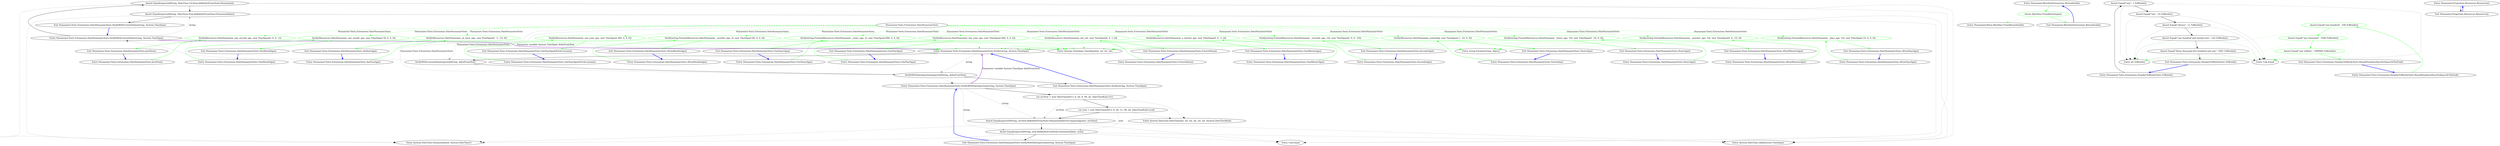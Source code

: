 digraph  {
m0_5 [label="Entry System.DateTime.Humanize(bool, System.DateTime?)", span="17-17", cluster="System.DateTime.Humanize(bool, System.DateTime?)", file="DateHumanizeTests.cs"];
m0_25 [label="Entry Humanizer.Tests.Extensions.DateHumanizeTests.SecondsAgo()", span="42-42", cluster="Humanizer.Tests.Extensions.DateHumanizeTests.SecondsAgo()", file="DateHumanizeTests.cs"];
m0_26 [label="Verify(string.Format(Resources.DateHumanize__seconds_ago, 10), new TimeSpan(0, 0, 0, -10))", span="44-44", cluster="Humanizer.Tests.Extensions.DateHumanizeTests.SecondsAgo()", color=green, community=0, file="DateHumanizeTests.cs"];
m0_27 [label="Exit Humanizer.Tests.Extensions.DateHumanizeTests.SecondsAgo()", span="42-42", cluster="Humanizer.Tests.Extensions.DateHumanizeTests.SecondsAgo()", file="DateHumanizeTests.cs"];
m0_41 [label="Entry Humanizer.Tests.Extensions.DateHumanizeTests.Yesterday()", span="72-72", cluster="Humanizer.Tests.Extensions.DateHumanizeTests.Yesterday()", file="DateHumanizeTests.cs"];
m0_42 [label="Verify(Resources.DateHumanize_yesterday, new TimeSpan(-1, -10, 0, 0))", span="74-74", cluster="Humanizer.Tests.Extensions.DateHumanizeTests.Yesterday()", color=green, community=0, file="DateHumanizeTests.cs"];
m0_43 [label="Exit Humanizer.Tests.Extensions.DateHumanizeTests.Yesterday()", span="72-72", cluster="Humanizer.Tests.Extensions.DateHumanizeTests.Yesterday()", file="DateHumanizeTests.cs"];
m0_6 [label="Entry Unk.Equal", span="", cluster="Unk.Equal", file="DateHumanizeTests.cs"];
m0_38 [label="Entry Humanizer.Tests.Extensions.DateHumanizeTests.HoursAgo()", span="66-66", cluster="Humanizer.Tests.Extensions.DateHumanizeTests.HoursAgo()", file="DateHumanizeTests.cs"];
m0_39 [label="Verify(string.Format(Resources.DateHumanize__hours_ago, 10), new TimeSpan(0, -10, 0, 0))", span="68-68", cluster="Humanizer.Tests.Extensions.DateHumanizeTests.HoursAgo()", color=green, community=0, file="DateHumanizeTests.cs"];
m0_40 [label="Exit Humanizer.Tests.Extensions.DateHumanizeTests.HoursAgo()", span="66-66", cluster="Humanizer.Tests.Extensions.DateHumanizeTests.HoursAgo()", file="DateHumanizeTests.cs"];
m0_21 [label="Entry System.TimeSpan.TimeSpan(int, int, int, int)", span="0-0", cluster="System.TimeSpan.TimeSpan(int, int, int, int)", file="DateHumanizeTests.cs"];
m0_28 [label="Entry string.Format(string, object)", span="0-0", cluster="string.Format(string, object)", file="DateHumanizeTests.cs"];
m0_22 [label="Entry Humanizer.Tests.Extensions.DateHumanizeTests.JustNow()", span="36-36", cluster="Humanizer.Tests.Extensions.DateHumanizeTests.JustNow()", file="DateHumanizeTests.cs"];
m0_23 [label="Verify(Resources.DateHumanize_one_second_ago, new TimeSpan(0, 0, 0, -1))", span="38-38", cluster="Humanizer.Tests.Extensions.DateHumanizeTests.JustNow()", color=green, community=0, file="DateHumanizeTests.cs"];
m0_24 [label="Exit Humanizer.Tests.Extensions.DateHumanizeTests.JustNow()", span="36-36", cluster="Humanizer.Tests.Extensions.DateHumanizeTests.JustNow()", file="DateHumanizeTests.cs"];
m0_0 [label="Entry Humanizer.Tests.Extensions.DateHumanizeTests.VerifyWithCurrentDate(string, System.TimeSpan)", span="8-8", cluster="Humanizer.Tests.Extensions.DateHumanizeTests.VerifyWithCurrentDate(string, System.TimeSpan)", file="DateHumanizeTests.cs"];
m0_1 [label="Assert.Equal(expectedString, DateTime.UtcNow.Add(deltaFromNow).Humanize())", span="10-10", cluster="Humanizer.Tests.Extensions.DateHumanizeTests.VerifyWithCurrentDate(string, System.TimeSpan)", file="DateHumanizeTests.cs"];
m0_2 [label="Assert.Equal(expectedString, DateTime.Now.Add(deltaFromNow).Humanize(false))", span="11-11", cluster="Humanizer.Tests.Extensions.DateHumanizeTests.VerifyWithCurrentDate(string, System.TimeSpan)", file="DateHumanizeTests.cs"];
m0_3 [label="Exit Humanizer.Tests.Extensions.DateHumanizeTests.VerifyWithCurrentDate(string, System.TimeSpan)", span="8-8", cluster="Humanizer.Tests.Extensions.DateHumanizeTests.VerifyWithCurrentDate(string, System.TimeSpan)", file="DateHumanizeTests.cs"];
m0_47 [label="Entry Humanizer.Tests.Extensions.DateHumanizeTests.OneMonthAgo()", span="84-84", cluster="Humanizer.Tests.Extensions.DateHumanizeTests.OneMonthAgo()", file="DateHumanizeTests.cs"];
m0_48 [label="Verify(Resources.DateHumanize_one_month_ago, new TimeSpan(-30, 0, 0, 0))", span="86-86", cluster="Humanizer.Tests.Extensions.DateHumanizeTests.OneMonthAgo()", color=green, community=0, file="DateHumanizeTests.cs"];
m0_49 [label="Exit Humanizer.Tests.Extensions.DateHumanizeTests.OneMonthAgo()", span="84-84", cluster="Humanizer.Tests.Extensions.DateHumanizeTests.OneMonthAgo()", file="DateHumanizeTests.cs"];
m0_7 [label="Entry Humanizer.Tests.Extensions.DateHumanizeTests.VerifyWithDateInjection(string, System.TimeSpan)", span="14-14", cluster="Humanizer.Tests.Extensions.DateHumanizeTests.VerifyWithDateInjection(string, System.TimeSpan)", file="DateHumanizeTests.cs"];
m0_8 [label="var utcNow = new DateTime(2013, 6, 20, 9, 58, 22, DateTimeKind.Utc)", span="16-16", cluster="Humanizer.Tests.Extensions.DateHumanizeTests.VerifyWithDateInjection(string, System.TimeSpan)", file="DateHumanizeTests.cs"];
m0_10 [label="Assert.Equal(expectedString, utcNow.Add(deltaFromNow).Humanize(dateToCompareAgainst: utcNow))", span="19-19", cluster="Humanizer.Tests.Extensions.DateHumanizeTests.VerifyWithDateInjection(string, System.TimeSpan)", file="DateHumanizeTests.cs"];
m0_11 [label="Assert.Equal(expectedString, now.Add(deltaFromNow).Humanize(false, now))", span="20-20", cluster="Humanizer.Tests.Extensions.DateHumanizeTests.VerifyWithDateInjection(string, System.TimeSpan)", file="DateHumanizeTests.cs"];
m0_9 [label="var now = new DateTime(2013, 6, 20, 11, 58, 22, DateTimeKind.Local)", span="17-17", cluster="Humanizer.Tests.Extensions.DateHumanizeTests.VerifyWithDateInjection(string, System.TimeSpan)", file="DateHumanizeTests.cs"];
m0_12 [label="Exit Humanizer.Tests.Extensions.DateHumanizeTests.VerifyWithDateInjection(string, System.TimeSpan)", span="14-14", cluster="Humanizer.Tests.Extensions.DateHumanizeTests.VerifyWithDateInjection(string, System.TimeSpan)", file="DateHumanizeTests.cs"];
m0_13 [label="Entry System.DateTime.DateTime(int, int, int, int, int, int, System.DateTimeKind)", span="0-0", cluster="System.DateTime.DateTime(int, int, int, int, int, int, System.DateTimeKind)", file="DateHumanizeTests.cs"];
m0_32 [label="Entry Humanizer.Tests.Extensions.DateHumanizeTests.AFewMinutesAgo()", span="54-54", cluster="Humanizer.Tests.Extensions.DateHumanizeTests.AFewMinutesAgo()", file="DateHumanizeTests.cs"];
m0_33 [label="Verify(string.Format(Resources.DateHumanize__minutes_ago, 10), new TimeSpan(0, 0, -10, 0))", span="56-56", cluster="Humanizer.Tests.Extensions.DateHumanizeTests.AFewMinutesAgo()", color=green, community=0, file="DateHumanizeTests.cs"];
m0_34 [label="Exit Humanizer.Tests.Extensions.DateHumanizeTests.AFewMinutesAgo()", span="54-54", cluster="Humanizer.Tests.Extensions.DateHumanizeTests.AFewMinutesAgo()", file="DateHumanizeTests.cs"];
m0_44 [label="Entry Humanizer.Tests.Extensions.DateHumanizeTests.AFewDaysAgo()", span="78-78", cluster="Humanizer.Tests.Extensions.DateHumanizeTests.AFewDaysAgo()", file="DateHumanizeTests.cs"];
m0_45 [label="Verify(string.Format(Resources.DateHumanize__days_ago, 10), new TimeSpan(-10, 0, 0, 0))", span="80-80", cluster="Humanizer.Tests.Extensions.DateHumanizeTests.AFewDaysAgo()", color=green, community=0, file="DateHumanizeTests.cs"];
m0_46 [label="Exit Humanizer.Tests.Extensions.DateHumanizeTests.AFewDaysAgo()", span="78-78", cluster="Humanizer.Tests.Extensions.DateHumanizeTests.AFewDaysAgo()", file="DateHumanizeTests.cs"];
m0_50 [label="Entry Humanizer.Tests.Extensions.DateHumanizeTests.AFewMonthsAgo()", span="90-90", cluster="Humanizer.Tests.Extensions.DateHumanizeTests.AFewMonthsAgo()", file="DateHumanizeTests.cs"];
m0_51 [label="Verify(string.Format(Resources.DateHumanize__months_ago, 2), new TimeSpan(-60, 0, 0, 0))", span="92-92", cluster="Humanizer.Tests.Extensions.DateHumanizeTests.AFewMonthsAgo()", color=green, community=0, file="DateHumanizeTests.cs"];
m0_52 [label="Exit Humanizer.Tests.Extensions.DateHumanizeTests.AFewMonthsAgo()", span="90-90", cluster="Humanizer.Tests.Extensions.DateHumanizeTests.AFewMonthsAgo()", file="DateHumanizeTests.cs"];
m0_4 [label="Entry System.DateTime.Add(System.TimeSpan)", span="0-0", cluster="System.DateTime.Add(System.TimeSpan)", file="DateHumanizeTests.cs"];
m0_35 [label="Entry Humanizer.Tests.Extensions.DateHumanizeTests.AnHourAgo()", span="60-60", cluster="Humanizer.Tests.Extensions.DateHumanizeTests.AnHourAgo()", file="DateHumanizeTests.cs"];
m0_36 [label="Verify(Resources.DateHumanize_an_hour_ago, new TimeSpan(0, -1, -10, 0))", span="62-62", cluster="Humanizer.Tests.Extensions.DateHumanizeTests.AnHourAgo()", color=green, community=0, file="DateHumanizeTests.cs"];
m0_37 [label="Exit Humanizer.Tests.Extensions.DateHumanizeTests.AnHourAgo()", span="60-60", cluster="Humanizer.Tests.Extensions.DateHumanizeTests.AnHourAgo()", file="DateHumanizeTests.cs"];
m0_59 [label="Entry Humanizer.Tests.Extensions.DateHumanizeTests.FewYearsAgo()", span="108-108", cluster="Humanizer.Tests.Extensions.DateHumanizeTests.FewYearsAgo()", file="DateHumanizeTests.cs"];
m0_60 [label="Verify(string.Format(Resources.DateHumanize__years_ago, 2), new TimeSpan(-900, 0, 0, 0))", span="110-110", cluster="Humanizer.Tests.Extensions.DateHumanizeTests.FewYearsAgo()", color=green, community=0, file="DateHumanizeTests.cs"];
m0_61 [label="Exit Humanizer.Tests.Extensions.DateHumanizeTests.FewYearsAgo()", span="108-108", cluster="Humanizer.Tests.Extensions.DateHumanizeTests.FewYearsAgo()", file="DateHumanizeTests.cs"];
m0_53 [label="Entry Humanizer.Tests.Extensions.DateHumanizeTests.OneYearAgoIsNotAccureate()", span="96-96", cluster="Humanizer.Tests.Extensions.DateHumanizeTests.OneYearAgoIsNotAccureate()", file="DateHumanizeTests.cs"];
m0_54 [label="Verify(Resources.DateHumanize_one_year_ago, new TimeSpan(-360, 0, 0, 0))", span="98-98", cluster="Humanizer.Tests.Extensions.DateHumanizeTests.OneYearAgoIsNotAccureate()", color=green, community=0, file="DateHumanizeTests.cs"];
m0_55 [label="Exit Humanizer.Tests.Extensions.DateHumanizeTests.OneYearAgoIsNotAccureate()", span="96-96", cluster="Humanizer.Tests.Extensions.DateHumanizeTests.OneYearAgoIsNotAccureate()", file="DateHumanizeTests.cs"];
m0_56 [label="Entry Humanizer.Tests.Extensions.DateHumanizeTests.OneYearAgo()", span="102-102", cluster="Humanizer.Tests.Extensions.DateHumanizeTests.OneYearAgo()", file="DateHumanizeTests.cs"];
m0_57 [label="Verify(Resources.DateHumanize_one_year_ago, new TimeSpan(-400, 0, 0, 0))", span="104-104", cluster="Humanizer.Tests.Extensions.DateHumanizeTests.OneYearAgo()", color=green, community=0, file="DateHumanizeTests.cs"];
m0_58 [label="Exit Humanizer.Tests.Extensions.DateHumanizeTests.OneYearAgo()", span="102-102", cluster="Humanizer.Tests.Extensions.DateHumanizeTests.OneYearAgo()", file="DateHumanizeTests.cs"];
m0_14 [label="Entry Humanizer.Tests.Extensions.DateHumanizeTests.Verify(string, System.TimeSpan)", span="23-23", cluster="Humanizer.Tests.Extensions.DateHumanizeTests.Verify(string, System.TimeSpan)", file="DateHumanizeTests.cs"];
m0_15 [label="VerifyWithCurrentDate(expectedString, deltaFromNow)", span="25-25", cluster="Humanizer.Tests.Extensions.DateHumanizeTests.Verify(string, System.TimeSpan)", file="DateHumanizeTests.cs"];
m0_16 [label="VerifyWithDateInjection(expectedString, deltaFromNow)", span="26-26", cluster="Humanizer.Tests.Extensions.DateHumanizeTests.Verify(string, System.TimeSpan)", file="DateHumanizeTests.cs"];
m0_17 [label="Exit Humanizer.Tests.Extensions.DateHumanizeTests.Verify(string, System.TimeSpan)", span="23-23", cluster="Humanizer.Tests.Extensions.DateHumanizeTests.Verify(string, System.TimeSpan)", file="DateHumanizeTests.cs"];
m0_18 [label="Entry Humanizer.Tests.Extensions.DateHumanizeTests.FutureDates()", span="30-30", cluster="Humanizer.Tests.Extensions.DateHumanizeTests.FutureDates()", file="DateHumanizeTests.cs"];
m0_19 [label="Verify(Resources.DateHumanize_not_yet, new TimeSpan(0, 0, 1, 0))", span="32-32", cluster="Humanizer.Tests.Extensions.DateHumanizeTests.FutureDates()", color=green, community=0, file="DateHumanizeTests.cs"];
m0_20 [label="Exit Humanizer.Tests.Extensions.DateHumanizeTests.FutureDates()", span="30-30", cluster="Humanizer.Tests.Extensions.DateHumanizeTests.FutureDates()", file="DateHumanizeTests.cs"];
m0_29 [label="Entry Humanizer.Tests.Extensions.DateHumanizeTests.OneMinuteAgo()", span="48-48", cluster="Humanizer.Tests.Extensions.DateHumanizeTests.OneMinuteAgo()", file="DateHumanizeTests.cs"];
m0_30 [label="Verify(Resources.DateHumanize_a_minute_ago, new TimeSpan(0, 0, -1, 0))", span="50-50", cluster="Humanizer.Tests.Extensions.DateHumanizeTests.OneMinuteAgo()", color=green, community=0, file="DateHumanizeTests.cs"];
m0_31 [label="Exit Humanizer.Tests.Extensions.DateHumanizeTests.OneMinuteAgo()", span="48-48", cluster="Humanizer.Tests.Extensions.DateHumanizeTests.OneMinuteAgo()", file="DateHumanizeTests.cs"];
m0_62 [label="Humanizer.Tests.Extensions.DateHumanizeTests", span="", file="DateHumanizeTests.cs"];
m1_7 [label="Entry Humanizer.ByteSizeExtensions.Bytes(double)", span="35-35", cluster="Humanizer.ByteSizeExtensions.Bytes(double)", file="NumberToWordsExtension.cs"];
m1_8 [label="return ByteSize.FromBytes(input);", span="37-37", cluster="Humanizer.ByteSizeExtensions.Bytes(double)", color=green, community=0, file="NumberToWordsExtension.cs"];
m1_9 [label="Exit Humanizer.ByteSizeExtensions.Bytes(double)", span="35-35", cluster="Humanizer.ByteSizeExtensions.Bytes(double)", file="NumberToWordsExtension.cs"];
m1_10 [label="Entry Humanizer.Bytes.ByteSize.FromBytes(double)", span="98-98", cluster="Humanizer.Bytes.ByteSize.FromBytes(double)", file="NumberToWordsExtension.cs"];
m2_8 [label="Entry Unk.Equal", span="", cluster="Unk.Equal", file="NumberToWordsTests.cs"];
m2_7 [label="Entry int.ToWords()", span="13-13", cluster="int.ToWords()", file="NumberToWordsTests.cs"];
m2_0 [label="Entry Humanizer.Tests.Extensions.NumberToWordsTests.ToWords()", span="6-6", cluster="Humanizer.Tests.Extensions.NumberToWordsTests.ToWords()", file="NumberToWordsTests.cs"];
m2_1 [label="Assert.Equal(''one'', 1.ToWords())", span="8-8", cluster="Humanizer.Tests.Extensions.NumberToWordsTests.ToWords()", file="NumberToWordsTests.cs"];
m2_2 [label="Assert.Equal(''ten'', 10.ToWords())", span="9-9", cluster="Humanizer.Tests.Extensions.NumberToWordsTests.ToWords()", file="NumberToWordsTests.cs"];
m2_3 [label="Assert.Equal(''eleven'', 11.ToWords())", span="10-10", cluster="Humanizer.Tests.Extensions.NumberToWordsTests.ToWords()", file="NumberToWordsTests.cs"];
m2_4 [label="Assert.Equal(''one hundred and twenty-two'', 122.ToWords())", span="11-11", cluster="Humanizer.Tests.Extensions.NumberToWordsTests.ToWords()", file="NumberToWordsTests.cs"];
m2_5 [label="Assert.Equal(''three thousand five hundred and one'', 3501.ToWords())", span="12-12", cluster="Humanizer.Tests.Extensions.NumberToWordsTests.ToWords()", file="NumberToWordsTests.cs"];
m2_6 [label="Exit Humanizer.Tests.Extensions.NumberToWordsTests.ToWords()", span="6-6", cluster="Humanizer.Tests.Extensions.NumberToWordsTests.ToWords()", file="NumberToWordsTests.cs"];
m2_9 [label="Entry Humanizer.Tests.Extensions.NumberToWordsTests.RoundNumbersHaveNoSpaceAtTheEnd()", span="16-16", cluster="Humanizer.Tests.Extensions.NumberToWordsTests.RoundNumbersHaveNoSpaceAtTheEnd()", file="NumberToWordsTests.cs"];
m2_10 [label="Assert.Equal(''one hundred'', 100.ToWords())", span="18-18", cluster="Humanizer.Tests.Extensions.NumberToWordsTests.RoundNumbersHaveNoSpaceAtTheEnd()", color=green, community=0, file="NumberToWordsTests.cs"];
m2_11 [label="Assert.Equal(''one thousand'', 1000.ToWords())", span="19-19", cluster="Humanizer.Tests.Extensions.NumberToWordsTests.RoundNumbersHaveNoSpaceAtTheEnd()", color=green, community=0, file="NumberToWordsTests.cs"];
m2_12 [label="Assert.Equal(''one million'', 1000000.ToWords())", span="20-20", cluster="Humanizer.Tests.Extensions.NumberToWordsTests.RoundNumbersHaveNoSpaceAtTheEnd()", color=green, community=0, file="NumberToWordsTests.cs"];
m2_13 [label="Exit Humanizer.Tests.Extensions.NumberToWordsTests.RoundNumbersHaveNoSpaceAtTheEnd()", span="16-16", cluster="Humanizer.Tests.Extensions.NumberToWordsTests.RoundNumbersHaveNoSpaceAtTheEnd()", file="NumberToWordsTests.cs"];
m3_0 [label="Entry Humanizer.Properties.Resources.Resources()", span="31-31", cluster="Humanizer.Properties.Resources.Resources()", file="Resources.Designer.cs"];
m3_1 [label="Exit Humanizer.Properties.Resources.Resources()", span="31-31", cluster="Humanizer.Properties.Resources.Resources()", file="Resources.Designer.cs"];
m0_25 -> m0_26  [key=0, style=solid, color=green];
m0_26 -> m0_27  [key=0, style=solid, color=green];
m0_26 -> m0_28  [key=2, style=dotted, color=green];
m0_26 -> m0_21  [key=2, style=dotted, color=green];
m0_26 -> m0_14  [key=2, style=dotted, color=green];
m0_27 -> m0_25  [key=0, style=bold, color=blue];
m0_41 -> m0_42  [key=0, style=solid, color=green];
m0_42 -> m0_43  [key=0, style=solid, color=green];
m0_42 -> m0_21  [key=2, style=dotted, color=green];
m0_42 -> m0_14  [key=2, style=dotted, color=green];
m0_43 -> m0_41  [key=0, style=bold, color=blue];
m0_38 -> m0_39  [key=0, style=solid, color=green];
m0_39 -> m0_40  [key=0, style=solid, color=green];
m0_39 -> m0_28  [key=2, style=dotted, color=green];
m0_39 -> m0_21  [key=2, style=dotted, color=green];
m0_39 -> m0_14  [key=2, style=dotted, color=green];
m0_40 -> m0_38  [key=0, style=bold, color=blue];
m0_22 -> m0_23  [key=0, style=solid, color=green];
m0_23 -> m0_24  [key=0, style=solid, color=green];
m0_23 -> m0_21  [key=2, style=dotted, color=green];
m0_23 -> m0_14  [key=2, style=dotted, color=green];
m0_24 -> m0_22  [key=0, style=bold, color=blue];
m0_0 -> m0_1  [key=0, style=solid];
m0_0 -> m0_2  [key=1, style=dashed, color=darkseagreen4, label=string];
m0_0 -> m0_14  [key=3, color=darkorchid, style=bold, label="Parameter variable System.TimeSpan deltaFromNow"];
m0_1 -> m0_2  [key=0, style=solid];
m0_1 -> m0_4  [key=2, style=dotted];
m0_1 -> m0_5  [key=2, style=dotted];
m0_1 -> m0_6  [key=2, style=dotted];
m0_2 -> m0_3  [key=0, style=solid];
m0_2 -> m0_4  [key=2, style=dotted];
m0_2 -> m0_5  [key=2, style=dotted];
m0_2 -> m0_6  [key=2, style=dotted];
m0_3 -> m0_0  [key=0, style=bold, color=blue];
m0_47 -> m0_48  [key=0, style=solid, color=green];
m0_48 -> m0_49  [key=0, style=solid, color=green];
m0_48 -> m0_21  [key=2, style=dotted, color=green];
m0_48 -> m0_14  [key=2, style=dotted, color=green];
m0_49 -> m0_47  [key=0, style=bold, color=blue];
m0_7 -> m0_8  [key=0, style=solid];
m0_7 -> m0_10  [key=1, style=dashed, color=darkseagreen4, label=string];
m0_7 -> m0_11  [key=1, style=dashed, color=darkseagreen4, label=string];
m0_7 -> m0_14  [key=3, color=darkorchid, style=bold, label="Parameter variable System.TimeSpan deltaFromNow"];
m0_8 -> m0_9  [key=0, style=solid];
m0_8 -> m0_13  [key=2, style=dotted];
m0_8 -> m0_10  [key=1, style=dashed, color=darkseagreen4, label=utcNow];
m0_10 -> m0_11  [key=0, style=solid];
m0_10 -> m0_4  [key=2, style=dotted];
m0_10 -> m0_5  [key=2, style=dotted];
m0_10 -> m0_6  [key=2, style=dotted];
m0_11 -> m0_12  [key=0, style=solid];
m0_11 -> m0_4  [key=2, style=dotted];
m0_11 -> m0_5  [key=2, style=dotted];
m0_11 -> m0_6  [key=2, style=dotted];
m0_9 -> m0_10  [key=0, style=solid];
m0_9 -> m0_13  [key=2, style=dotted];
m0_9 -> m0_11  [key=1, style=dashed, color=darkseagreen4, label=now];
m0_12 -> m0_7  [key=0, style=bold, color=blue];
m0_32 -> m0_33  [key=0, style=solid, color=green];
m0_33 -> m0_34  [key=0, style=solid, color=green];
m0_33 -> m0_28  [key=2, style=dotted, color=green];
m0_33 -> m0_21  [key=2, style=dotted, color=green];
m0_33 -> m0_14  [key=2, style=dotted, color=green];
m0_34 -> m0_32  [key=0, style=bold, color=blue];
m0_44 -> m0_45  [key=0, style=solid, color=green];
m0_45 -> m0_46  [key=0, style=solid, color=green];
m0_45 -> m0_28  [key=2, style=dotted, color=green];
m0_45 -> m0_21  [key=2, style=dotted, color=green];
m0_45 -> m0_14  [key=2, style=dotted, color=green];
m0_46 -> m0_44  [key=0, style=bold, color=blue];
m0_50 -> m0_51  [key=0, style=solid, color=green];
m0_51 -> m0_52  [key=0, style=solid, color=green];
m0_51 -> m0_28  [key=2, style=dotted, color=green];
m0_51 -> m0_21  [key=2, style=dotted, color=green];
m0_51 -> m0_14  [key=2, style=dotted, color=green];
m0_52 -> m0_50  [key=0, style=bold, color=blue];
m0_35 -> m0_36  [key=0, style=solid, color=green];
m0_36 -> m0_37  [key=0, style=solid, color=green];
m0_36 -> m0_21  [key=2, style=dotted, color=green];
m0_36 -> m0_14  [key=2, style=dotted, color=green];
m0_37 -> m0_35  [key=0, style=bold, color=blue];
m0_59 -> m0_60  [key=0, style=solid, color=green];
m0_60 -> m0_61  [key=0, style=solid, color=green];
m0_60 -> m0_28  [key=2, style=dotted, color=green];
m0_60 -> m0_21  [key=2, style=dotted, color=green];
m0_60 -> m0_14  [key=2, style=dotted, color=green];
m0_61 -> m0_59  [key=0, style=bold, color=blue];
m0_53 -> m0_54  [key=0, style=solid, color=green];
m0_54 -> m0_55  [key=0, style=solid, color=green];
m0_54 -> m0_21  [key=2, style=dotted, color=green];
m0_54 -> m0_14  [key=2, style=dotted, color=green];
m0_55 -> m0_53  [key=0, style=bold, color=blue];
m0_56 -> m0_57  [key=0, style=solid, color=green];
m0_57 -> m0_58  [key=0, style=solid, color=green];
m0_57 -> m0_21  [key=2, style=dotted, color=green];
m0_57 -> m0_14  [key=2, style=dotted, color=green];
m0_58 -> m0_56  [key=0, style=bold, color=blue];
m0_14 -> m0_15  [key=0, style=solid];
m0_14 -> m0_16  [key=1, style=dashed, color=darkseagreen4, label=string];
m0_15 -> m0_16  [key=0, style=solid];
m0_15 -> m0_0  [key=2, style=dotted];
m0_16 -> m0_17  [key=0, style=solid];
m0_16 -> m0_7  [key=2, style=dotted];
m0_17 -> m0_14  [key=0, style=bold, color=blue];
m0_18 -> m0_19  [key=0, style=solid, color=green];
m0_19 -> m0_20  [key=0, style=solid, color=green];
m0_19 -> m0_21  [key=2, style=dotted, color=green];
m0_19 -> m0_14  [key=2, style=dotted, color=green];
m0_20 -> m0_18  [key=0, style=bold, color=blue];
m0_29 -> m0_30  [key=0, style=solid, color=green];
m0_30 -> m0_31  [key=0, style=solid, color=green];
m0_30 -> m0_21  [key=2, style=dotted, color=green];
m0_30 -> m0_14  [key=2, style=dotted, color=green];
m0_31 -> m0_29  [key=0, style=bold, color=blue];
m0_62 -> m0_15  [key=1, style=dashed, color=darkseagreen4, label="Humanizer.Tests.Extensions.DateHumanizeTests"];
m0_62 -> m0_16  [key=1, style=dashed, color=darkseagreen4, label="Humanizer.Tests.Extensions.DateHumanizeTests"];
m0_62 -> m0_19  [key=1, style=dashed, color=green, label="Humanizer.Tests.Extensions.DateHumanizeTests"];
m0_62 -> m0_23  [key=1, style=dashed, color=green, label="Humanizer.Tests.Extensions.DateHumanizeTests"];
m0_62 -> m0_26  [key=1, style=dashed, color=green, label="Humanizer.Tests.Extensions.DateHumanizeTests"];
m0_62 -> m0_30  [key=1, style=dashed, color=green, label="Humanizer.Tests.Extensions.DateHumanizeTests"];
m0_62 -> m0_33  [key=1, style=dashed, color=green, label="Humanizer.Tests.Extensions.DateHumanizeTests"];
m0_62 -> m0_36  [key=1, style=dashed, color=green, label="Humanizer.Tests.Extensions.DateHumanizeTests"];
m0_62 -> m0_39  [key=1, style=dashed, color=green, label="Humanizer.Tests.Extensions.DateHumanizeTests"];
m0_62 -> m0_42  [key=1, style=dashed, color=green, label="Humanizer.Tests.Extensions.DateHumanizeTests"];
m0_62 -> m0_45  [key=1, style=dashed, color=green, label="Humanizer.Tests.Extensions.DateHumanizeTests"];
m0_62 -> m0_48  [key=1, style=dashed, color=green, label="Humanizer.Tests.Extensions.DateHumanizeTests"];
m0_62 -> m0_51  [key=1, style=dashed, color=green, label="Humanizer.Tests.Extensions.DateHumanizeTests"];
m0_62 -> m0_54  [key=1, style=dashed, color=green, label="Humanizer.Tests.Extensions.DateHumanizeTests"];
m0_62 -> m0_57  [key=1, style=dashed, color=green, label="Humanizer.Tests.Extensions.DateHumanizeTests"];
m0_62 -> m0_60  [key=1, style=dashed, color=green, label="Humanizer.Tests.Extensions.DateHumanizeTests"];
m1_7 -> m1_8  [key=0, style=solid, color=green];
m1_8 -> m1_9  [key=0, style=solid, color=green];
m1_8 -> m1_10  [key=2, style=dotted, color=green];
m1_9 -> m1_7  [key=0, style=bold, color=blue];
m2_0 -> m2_1  [key=0, style=solid];
m2_1 -> m2_7  [key=2, style=dotted];
m2_1 -> m2_8  [key=2, style=dotted];
m2_1 -> m2_2  [key=0, style=solid];
m2_2 -> m2_7  [key=2, style=dotted];
m2_2 -> m2_8  [key=2, style=dotted];
m2_2 -> m2_3  [key=0, style=solid];
m2_3 -> m2_7  [key=2, style=dotted];
m2_3 -> m2_8  [key=2, style=dotted];
m2_3 -> m2_4  [key=0, style=solid];
m2_4 -> m2_7  [key=2, style=dotted];
m2_4 -> m2_8  [key=2, style=dotted];
m2_4 -> m2_5  [key=0, style=solid];
m2_5 -> m2_7  [key=2, style=dotted];
m2_5 -> m2_8  [key=2, style=dotted];
m2_5 -> m2_6  [key=0, style=solid];
m2_6 -> m2_0  [key=0, style=bold, color=blue];
m2_9 -> m2_10  [key=0, style=solid, color=green];
m2_10 -> m2_11  [key=0, style=solid, color=green];
m2_10 -> m2_7  [key=2, style=dotted, color=green];
m2_10 -> m2_8  [key=2, style=dotted, color=green];
m2_11 -> m2_12  [key=0, style=solid, color=green];
m2_11 -> m2_7  [key=2, style=dotted, color=green];
m2_11 -> m2_8  [key=2, style=dotted, color=green];
m2_12 -> m2_13  [key=0, style=solid, color=green];
m2_12 -> m2_7  [key=2, style=dotted, color=green];
m2_12 -> m2_8  [key=2, style=dotted, color=green];
m2_13 -> m2_9  [key=0, style=bold, color=blue];
m3_0 -> m3_1  [key=0, style=solid];
m3_1 -> m3_0  [key=0, style=bold, color=blue];
}
